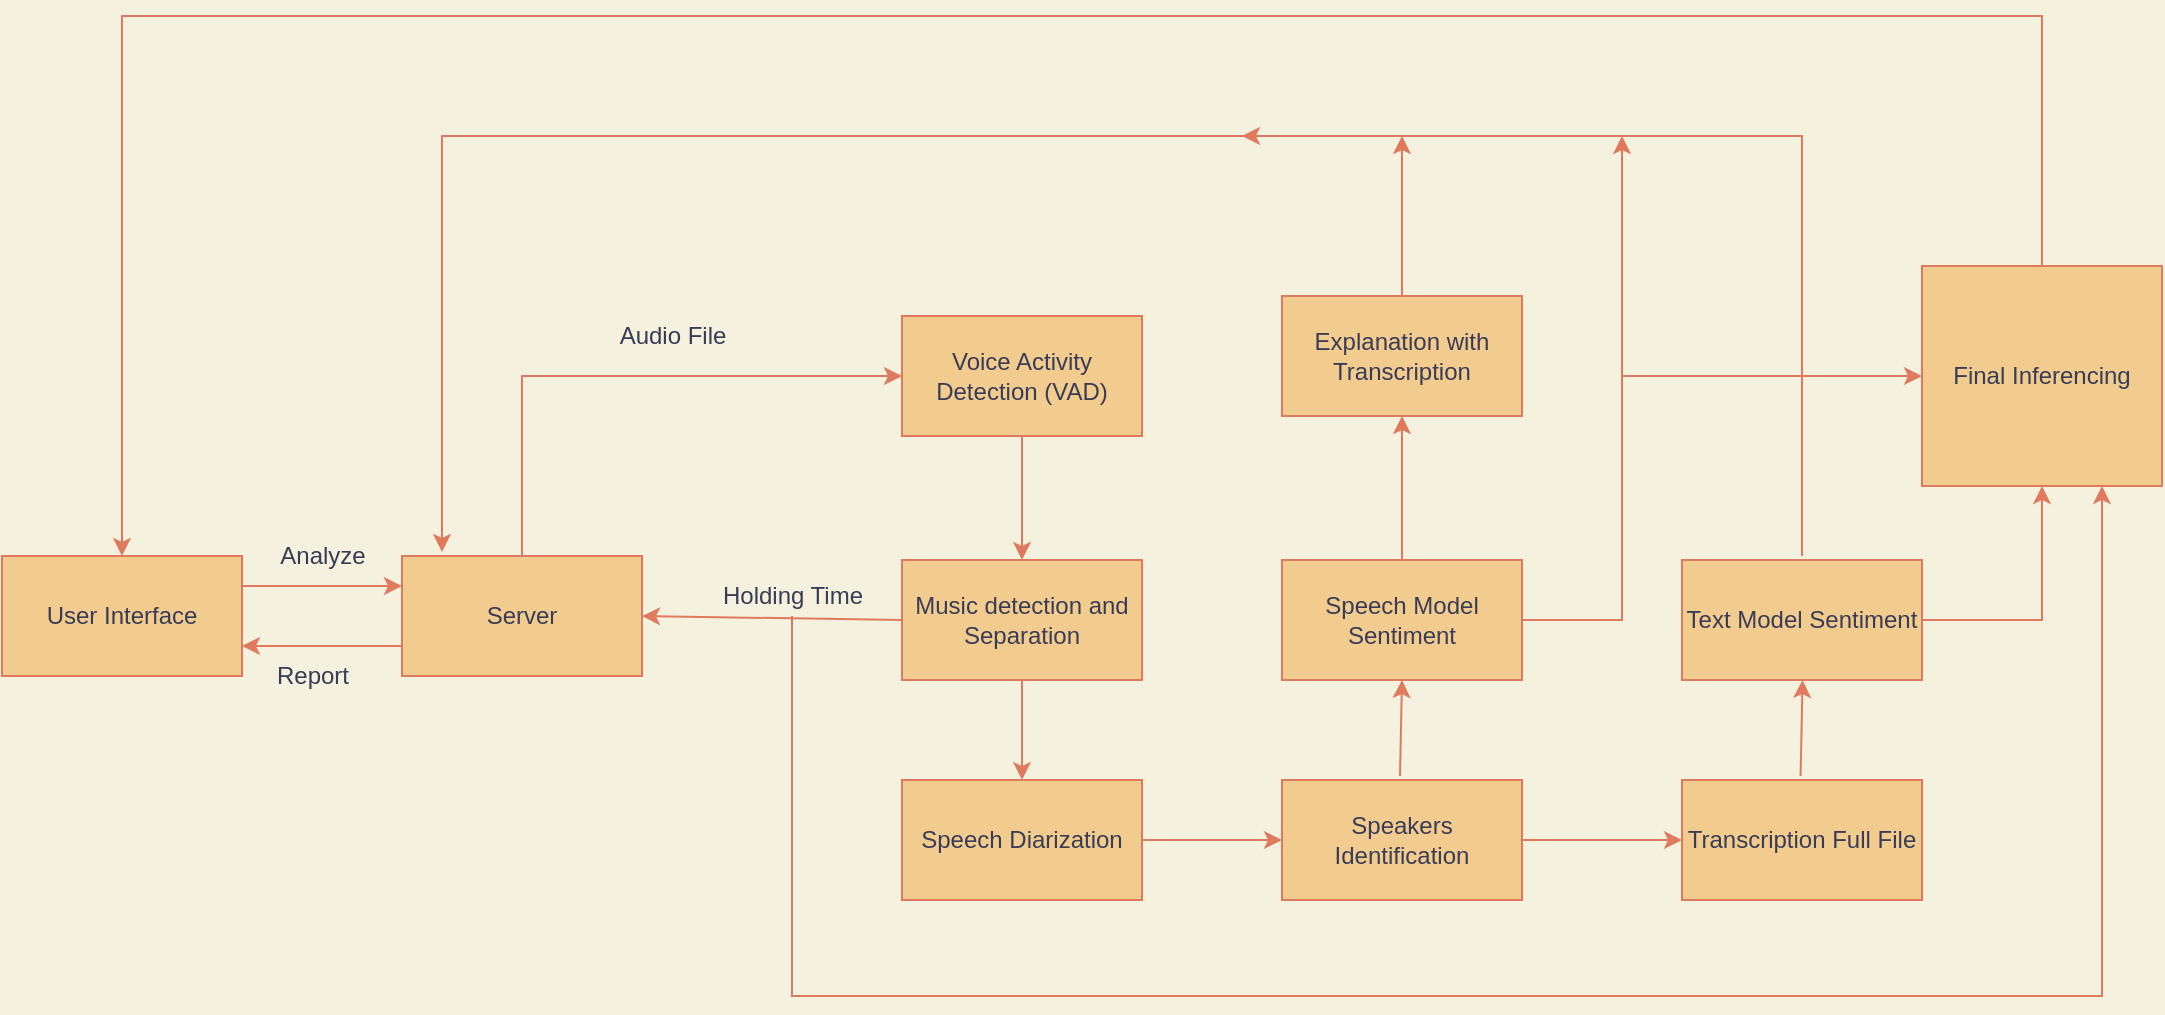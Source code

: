 <mxfile version="16.1.2" type="github">
  <diagram id="XhaWagRlBr8u-16tViGo" name="Page-1">
    <mxGraphModel dx="1240" dy="2389" grid="1" gridSize="10" guides="1" tooltips="1" connect="1" arrows="1" fold="1" page="1" pageScale="1" pageWidth="1100" pageHeight="1700" background="#F4F1DE" math="0" shadow="0">
      <root>
        <mxCell id="0" />
        <mxCell id="1" parent="0" />
        <mxCell id="t1mqBu5s_cC5ySdqRn4C-3" style="edgeStyle=orthogonalEdgeStyle;rounded=0;orthogonalLoop=1;jettySize=auto;html=1;exitX=1;exitY=0.25;exitDx=0;exitDy=0;labelBackgroundColor=#F4F1DE;strokeColor=#E07A5F;fontColor=#393C56;" parent="1" edge="1">
          <mxGeometry relative="1" as="geometry">
            <mxPoint x="210" y="75" as="targetPoint" />
            <mxPoint x="130" y="75" as="sourcePoint" />
          </mxGeometry>
        </mxCell>
        <mxCell id="t1mqBu5s_cC5ySdqRn4C-4" style="edgeStyle=orthogonalEdgeStyle;rounded=0;orthogonalLoop=1;jettySize=auto;html=1;exitX=0;exitY=0.75;exitDx=0;exitDy=0;entryX=1;entryY=0.75;entryDx=0;entryDy=0;labelBackgroundColor=#F4F1DE;strokeColor=#E07A5F;fontColor=#393C56;" parent="1" source="t1mqBu5s_cC5ySdqRn4C-5" edge="1">
          <mxGeometry relative="1" as="geometry">
            <mxPoint x="130" y="105" as="targetPoint" />
            <Array as="points" />
          </mxGeometry>
        </mxCell>
        <mxCell id="t1mqBu5s_cC5ySdqRn4C-1" value="User Interface" style="rounded=0;whiteSpace=wrap;html=1;fillColor=#F2CC8F;strokeColor=#E07A5F;fontColor=#393C56;" parent="1" vertex="1">
          <mxGeometry x="10" y="60" width="120" height="60" as="geometry" />
        </mxCell>
        <mxCell id="t1mqBu5s_cC5ySdqRn4C-2" value="" style="endArrow=classic;html=1;rounded=0;exitX=1;exitY=0.5;exitDx=0;exitDy=0;labelBackgroundColor=#F4F1DE;strokeColor=#E07A5F;fontColor=#393C56;" parent="1" edge="1" source="MUSWcBlJXzdCJvnlfhoy-1">
          <mxGeometry width="50" height="50" relative="1" as="geometry">
            <mxPoint x="600" y="212" as="sourcePoint" />
            <mxPoint x="650" y="202" as="targetPoint" />
          </mxGeometry>
        </mxCell>
        <mxCell id="t1mqBu5s_cC5ySdqRn4C-8" style="edgeStyle=orthogonalEdgeStyle;rounded=0;orthogonalLoop=1;jettySize=auto;html=1;exitX=0.5;exitY=0;exitDx=0;exitDy=0;labelBackgroundColor=#F4F1DE;strokeColor=#E07A5F;fontColor=#393C56;" parent="1" source="t1mqBu5s_cC5ySdqRn4C-5" target="t1mqBu5s_cC5ySdqRn4C-9" edge="1">
          <mxGeometry relative="1" as="geometry">
            <mxPoint x="420" y="-30" as="targetPoint" />
            <Array as="points">
              <mxPoint x="270" y="-30" />
            </Array>
          </mxGeometry>
        </mxCell>
        <mxCell id="t1mqBu5s_cC5ySdqRn4C-5" value="Server" style="rounded=0;whiteSpace=wrap;html=1;fillColor=#F2CC8F;strokeColor=#E07A5F;fontColor=#393C56;" parent="1" vertex="1">
          <mxGeometry x="210" y="60" width="120" height="60" as="geometry" />
        </mxCell>
        <mxCell id="t1mqBu5s_cC5ySdqRn4C-7" value="" style="endArrow=classic;html=1;rounded=0;exitX=0.5;exitY=1;exitDx=0;exitDy=0;labelBackgroundColor=#F4F1DE;strokeColor=#E07A5F;fontColor=#393C56;" parent="1" edge="1" target="MUSWcBlJXzdCJvnlfhoy-1" source="t1mqBu5s_cC5ySdqRn4C-12">
          <mxGeometry width="50" height="50" relative="1" as="geometry">
            <mxPoint x="495" y="222" as="sourcePoint" />
            <mxPoint x="520" y="202" as="targetPoint" />
          </mxGeometry>
        </mxCell>
        <mxCell id="t1mqBu5s_cC5ySdqRn4C-11" style="edgeStyle=orthogonalEdgeStyle;rounded=0;orthogonalLoop=1;jettySize=auto;html=1;exitX=0.5;exitY=1;exitDx=0;exitDy=0;entryX=0.5;entryY=0;entryDx=0;entryDy=0;labelBackgroundColor=#F4F1DE;strokeColor=#E07A5F;fontColor=#393C56;" parent="1" source="t1mqBu5s_cC5ySdqRn4C-9" edge="1" target="t1mqBu5s_cC5ySdqRn4C-12">
          <mxGeometry relative="1" as="geometry">
            <mxPoint x="520" y="52" as="targetPoint" />
          </mxGeometry>
        </mxCell>
        <mxCell id="t1mqBu5s_cC5ySdqRn4C-9" value="Voice Activity Detection (VAD)" style="rounded=0;whiteSpace=wrap;html=1;fillColor=#F2CC8F;strokeColor=#E07A5F;fontColor=#393C56;" parent="1" vertex="1">
          <mxGeometry x="460" y="-60" width="120" height="60" as="geometry" />
        </mxCell>
        <mxCell id="t1mqBu5s_cC5ySdqRn4C-12" value="Music detection and Separation" style="rounded=0;whiteSpace=wrap;html=1;fillColor=#F2CC8F;strokeColor=#E07A5F;fontColor=#393C56;" parent="1" vertex="1">
          <mxGeometry x="460" y="62" width="120" height="60" as="geometry" />
        </mxCell>
        <mxCell id="MUSWcBlJXzdCJvnlfhoy-1" value="Speech Diarization" style="rounded=0;whiteSpace=wrap;html=1;fillColor=#F2CC8F;strokeColor=#E07A5F;fontColor=#393C56;" vertex="1" parent="1">
          <mxGeometry x="460" y="172" width="120" height="60" as="geometry" />
        </mxCell>
        <mxCell id="MUSWcBlJXzdCJvnlfhoy-3" value="Analyze" style="text;html=1;align=center;verticalAlign=middle;resizable=0;points=[];autosize=1;strokeColor=none;fillColor=none;fontColor=#393C56;" vertex="1" parent="1">
          <mxGeometry x="140" y="50" width="60" height="20" as="geometry" />
        </mxCell>
        <mxCell id="MUSWcBlJXzdCJvnlfhoy-4" value="Report" style="text;html=1;align=center;verticalAlign=middle;resizable=0;points=[];autosize=1;strokeColor=none;fillColor=none;fontColor=#393C56;" vertex="1" parent="1">
          <mxGeometry x="140" y="110" width="50" height="20" as="geometry" />
        </mxCell>
        <mxCell id="MUSWcBlJXzdCJvnlfhoy-5" value="Speakers Identification" style="rounded=0;whiteSpace=wrap;html=1;fillColor=#F2CC8F;strokeColor=#E07A5F;fontColor=#393C56;" vertex="1" parent="1">
          <mxGeometry x="650" y="172" width="120" height="60" as="geometry" />
        </mxCell>
        <mxCell id="MUSWcBlJXzdCJvnlfhoy-6" value="Speech Model Sentiment" style="rounded=0;whiteSpace=wrap;html=1;fillColor=#F2CC8F;strokeColor=#E07A5F;fontColor=#393C56;" vertex="1" parent="1">
          <mxGeometry x="650" y="62" width="120" height="60" as="geometry" />
        </mxCell>
        <mxCell id="MUSWcBlJXzdCJvnlfhoy-7" value="Explanation with Transcription" style="rounded=0;whiteSpace=wrap;html=1;fillColor=#F2CC8F;strokeColor=#E07A5F;fontColor=#393C56;" vertex="1" parent="1">
          <mxGeometry x="650" y="-70" width="120" height="60" as="geometry" />
        </mxCell>
        <mxCell id="MUSWcBlJXzdCJvnlfhoy-8" value="" style="endArrow=classic;html=1;rounded=0;entryX=0.5;entryY=1;entryDx=0;entryDy=0;labelBackgroundColor=#F4F1DE;strokeColor=#E07A5F;fontColor=#393C56;" edge="1" parent="1" target="MUSWcBlJXzdCJvnlfhoy-7">
          <mxGeometry width="50" height="50" relative="1" as="geometry">
            <mxPoint x="710" y="62" as="sourcePoint" />
            <mxPoint x="760" y="12" as="targetPoint" />
          </mxGeometry>
        </mxCell>
        <mxCell id="MUSWcBlJXzdCJvnlfhoy-9" value="" style="endArrow=classic;html=1;rounded=0;entryX=0.5;entryY=1;entryDx=0;entryDy=0;labelBackgroundColor=#F4F1DE;strokeColor=#E07A5F;fontColor=#393C56;" edge="1" parent="1" target="MUSWcBlJXzdCJvnlfhoy-6">
          <mxGeometry width="50" height="50" relative="1" as="geometry">
            <mxPoint x="709" y="170" as="sourcePoint" />
            <mxPoint x="709" y="130" as="targetPoint" />
          </mxGeometry>
        </mxCell>
        <mxCell id="MUSWcBlJXzdCJvnlfhoy-10" value="Audio File" style="text;html=1;align=center;verticalAlign=middle;resizable=0;points=[];autosize=1;strokeColor=none;fillColor=none;fontColor=#393C56;" vertex="1" parent="1">
          <mxGeometry x="310" y="-60" width="70" height="20" as="geometry" />
        </mxCell>
        <mxCell id="MUSWcBlJXzdCJvnlfhoy-11" value="" style="endArrow=classic;html=1;rounded=0;exitX=1;exitY=0.5;exitDx=0;exitDy=0;labelBackgroundColor=#F4F1DE;strokeColor=#E07A5F;fontColor=#393C56;" edge="1" parent="1" source="MUSWcBlJXzdCJvnlfhoy-5" target="MUSWcBlJXzdCJvnlfhoy-12">
          <mxGeometry width="50" height="50" relative="1" as="geometry">
            <mxPoint x="780" y="210" as="sourcePoint" />
            <mxPoint x="840" y="202" as="targetPoint" />
          </mxGeometry>
        </mxCell>
        <mxCell id="MUSWcBlJXzdCJvnlfhoy-12" value="Transcription Full File" style="rounded=0;whiteSpace=wrap;html=1;fillColor=#F2CC8F;strokeColor=#E07A5F;fontColor=#393C56;" vertex="1" parent="1">
          <mxGeometry x="850" y="172" width="120" height="60" as="geometry" />
        </mxCell>
        <mxCell id="MUSWcBlJXzdCJvnlfhoy-14" value="" style="endArrow=classic;html=1;rounded=0;entryX=0.5;entryY=1;entryDx=0;entryDy=0;labelBackgroundColor=#F4F1DE;strokeColor=#E07A5F;fontColor=#393C56;" edge="1" parent="1">
          <mxGeometry width="50" height="50" relative="1" as="geometry">
            <mxPoint x="909.29" y="170" as="sourcePoint" />
            <mxPoint x="910.29" y="122" as="targetPoint" />
          </mxGeometry>
        </mxCell>
        <mxCell id="MUSWcBlJXzdCJvnlfhoy-32" style="edgeStyle=orthogonalEdgeStyle;rounded=0;orthogonalLoop=1;jettySize=auto;html=1;exitX=1;exitY=0.5;exitDx=0;exitDy=0;labelBackgroundColor=#F4F1DE;strokeColor=#E07A5F;fontColor=#393C56;" edge="1" parent="1" source="MUSWcBlJXzdCJvnlfhoy-15" target="MUSWcBlJXzdCJvnlfhoy-30">
          <mxGeometry relative="1" as="geometry" />
        </mxCell>
        <mxCell id="MUSWcBlJXzdCJvnlfhoy-15" value="Text Model Sentiment" style="rounded=0;whiteSpace=wrap;html=1;fillColor=#F2CC8F;strokeColor=#E07A5F;fontColor=#393C56;" vertex="1" parent="1">
          <mxGeometry x="850" y="62" width="120" height="60" as="geometry" />
        </mxCell>
        <mxCell id="MUSWcBlJXzdCJvnlfhoy-19" style="edgeStyle=orthogonalEdgeStyle;rounded=0;orthogonalLoop=1;jettySize=auto;html=1;labelBackgroundColor=#F4F1DE;strokeColor=#E07A5F;fontColor=#393C56;" edge="1" parent="1">
          <mxGeometry relative="1" as="geometry">
            <mxPoint x="230" y="58" as="targetPoint" />
            <Array as="points">
              <mxPoint x="230" y="-150" />
              <mxPoint x="230" y="58" />
            </Array>
            <mxPoint x="710" y="-150" as="sourcePoint" />
          </mxGeometry>
        </mxCell>
        <mxCell id="MUSWcBlJXzdCJvnlfhoy-21" style="edgeStyle=orthogonalEdgeStyle;rounded=0;orthogonalLoop=1;jettySize=auto;html=1;labelBackgroundColor=#F4F1DE;strokeColor=#E07A5F;fontColor=#393C56;" edge="1" parent="1">
          <mxGeometry relative="1" as="geometry">
            <mxPoint x="630" y="-150" as="targetPoint" />
            <Array as="points">
              <mxPoint x="910" y="-150" />
            </Array>
            <mxPoint x="910" y="60" as="sourcePoint" />
          </mxGeometry>
        </mxCell>
        <mxCell id="MUSWcBlJXzdCJvnlfhoy-22" value="" style="endArrow=classic;html=1;rounded=0;exitX=1;exitY=0.5;exitDx=0;exitDy=0;labelBackgroundColor=#F4F1DE;strokeColor=#E07A5F;fontColor=#393C56;" edge="1" parent="1" source="MUSWcBlJXzdCJvnlfhoy-6">
          <mxGeometry width="50" height="50" relative="1" as="geometry">
            <mxPoint x="550" y="110" as="sourcePoint" />
            <mxPoint x="820" y="-150" as="targetPoint" />
            <Array as="points">
              <mxPoint x="820" y="92" />
              <mxPoint x="820" y="-60" />
            </Array>
          </mxGeometry>
        </mxCell>
        <mxCell id="MUSWcBlJXzdCJvnlfhoy-25" value="" style="endArrow=classic;html=1;rounded=0;exitX=0.5;exitY=0;exitDx=0;exitDy=0;labelBackgroundColor=#F4F1DE;strokeColor=#E07A5F;fontColor=#393C56;" edge="1" parent="1" source="MUSWcBlJXzdCJvnlfhoy-7">
          <mxGeometry width="50" height="50" relative="1" as="geometry">
            <mxPoint x="710" y="-80" as="sourcePoint" />
            <mxPoint x="710" y="-150" as="targetPoint" />
          </mxGeometry>
        </mxCell>
        <mxCell id="MUSWcBlJXzdCJvnlfhoy-35" style="edgeStyle=orthogonalEdgeStyle;rounded=0;orthogonalLoop=1;jettySize=auto;html=1;entryX=0.75;entryY=1;entryDx=0;entryDy=0;labelBackgroundColor=#F4F1DE;strokeColor=#E07A5F;fontColor=#393C56;" edge="1" parent="1" source="MUSWcBlJXzdCJvnlfhoy-28" target="MUSWcBlJXzdCJvnlfhoy-30">
          <mxGeometry relative="1" as="geometry">
            <mxPoint x="1060" y="270" as="targetPoint" />
            <Array as="points">
              <mxPoint x="405" y="280" />
              <mxPoint x="1060" y="280" />
            </Array>
          </mxGeometry>
        </mxCell>
        <mxCell id="MUSWcBlJXzdCJvnlfhoy-28" value="Holding Time" style="text;html=1;align=center;verticalAlign=middle;resizable=0;points=[];autosize=1;strokeColor=none;fillColor=none;fontColor=#393C56;" vertex="1" parent="1">
          <mxGeometry x="360" y="70" width="90" height="20" as="geometry" />
        </mxCell>
        <mxCell id="MUSWcBlJXzdCJvnlfhoy-29" value="" style="endArrow=classic;html=1;rounded=0;entryX=1;entryY=0.5;entryDx=0;entryDy=0;exitX=0;exitY=0.5;exitDx=0;exitDy=0;labelBackgroundColor=#F4F1DE;strokeColor=#E07A5F;fontColor=#393C56;" edge="1" parent="1" source="t1mqBu5s_cC5ySdqRn4C-12" target="t1mqBu5s_cC5ySdqRn4C-5">
          <mxGeometry width="50" height="50" relative="1" as="geometry">
            <mxPoint x="550" y="110" as="sourcePoint" />
            <mxPoint x="600" y="60" as="targetPoint" />
          </mxGeometry>
        </mxCell>
        <mxCell id="MUSWcBlJXzdCJvnlfhoy-31" style="edgeStyle=orthogonalEdgeStyle;rounded=0;orthogonalLoop=1;jettySize=auto;html=1;exitX=0.5;exitY=0;exitDx=0;exitDy=0;entryX=0.5;entryY=0;entryDx=0;entryDy=0;labelBackgroundColor=#F4F1DE;strokeColor=#E07A5F;fontColor=#393C56;" edge="1" parent="1" source="MUSWcBlJXzdCJvnlfhoy-30" target="t1mqBu5s_cC5ySdqRn4C-1">
          <mxGeometry relative="1" as="geometry">
            <mxPoint x="110" y="40" as="targetPoint" />
            <Array as="points">
              <mxPoint x="1030" y="-210" />
              <mxPoint x="70" y="-210" />
            </Array>
          </mxGeometry>
        </mxCell>
        <mxCell id="MUSWcBlJXzdCJvnlfhoy-30" value="Final Inferencing" style="rounded=0;whiteSpace=wrap;html=1;fillColor=#F2CC8F;strokeColor=#E07A5F;fontColor=#393C56;" vertex="1" parent="1">
          <mxGeometry x="970" y="-85" width="120" height="110" as="geometry" />
        </mxCell>
        <mxCell id="MUSWcBlJXzdCJvnlfhoy-34" value="" style="endArrow=classic;html=1;rounded=0;entryX=0;entryY=0.5;entryDx=0;entryDy=0;labelBackgroundColor=#F4F1DE;strokeColor=#E07A5F;fontColor=#393C56;" edge="1" parent="1" target="MUSWcBlJXzdCJvnlfhoy-30">
          <mxGeometry width="50" height="50" relative="1" as="geometry">
            <mxPoint x="820" y="-30" as="sourcePoint" />
            <mxPoint x="600" y="-150" as="targetPoint" />
          </mxGeometry>
        </mxCell>
      </root>
    </mxGraphModel>
  </diagram>
</mxfile>
